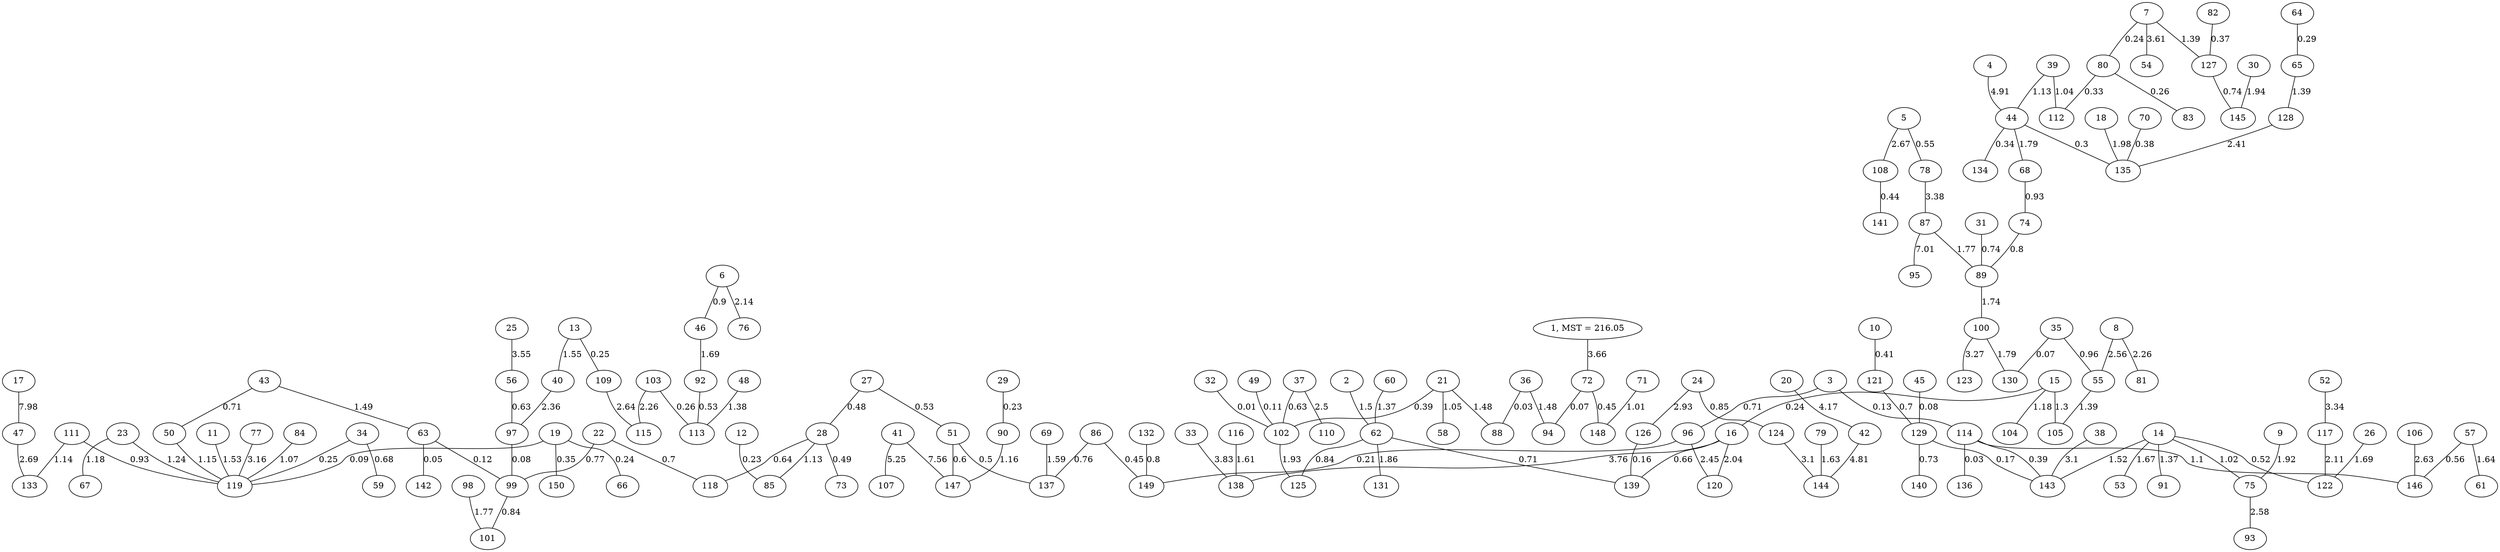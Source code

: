 graph KruskalI_Geografico{
17--47 [label=7.98]
41--147 [label=7.56]
87--95 [label=7.01]
41--107 [label=5.25]
4--44 [label=4.91]
42--144 [label=4.81]
20--42 [label=4.17]
33--138 [label=3.83]
16--138 [label=3.76]
1--72 [label=3.66]
7--54 [label=3.61]
25--56 [label=3.55]
78--87 [label=3.38]
52--117 [label=3.34]
100--123 [label=3.27]
77--119 [label=3.16]
124--144 [label=3.1]
38--143 [label=3.1]
24--126 [label=2.93]
47--133 [label=2.69]
5--108 [label=2.67]
109--115 [label=2.64]
106--146 [label=2.63]
75--93 [label=2.58]
8--55 [label=2.56]
37--110 [label=2.5]
96--120 [label=2.45]
128--135 [label=2.41]
40--97 [label=2.36]
103--115 [label=2.26]
8--81 [label=2.26]
6--76 [label=2.14]
117--122 [label=2.11]
16--120 [label=2.04]
18--135 [label=1.98]
30--145 [label=1.94]
102--125 [label=1.93]
9--75 [label=1.92]
62--131 [label=1.86]
100--130 [label=1.79]
44--68 [label=1.79]
98--101 [label=1.77]
87--89 [label=1.77]
89--100 [label=1.74]
46--92 [label=1.69]
26--122 [label=1.69]
14--53 [label=1.67]
57--61 [label=1.64]
79--144 [label=1.63]
116--138 [label=1.61]
69--137 [label=1.59]
13--40 [label=1.55]
11--119 [label=1.53]
14--143 [label=1.52]
2--62 [label=1.5]
43--63 [label=1.49]
36--94 [label=1.48]
21--88 [label=1.48]
65--128 [label=1.39]
55--105 [label=1.39]
7--127 [label=1.39]
48--113 [label=1.38]
60--62 [label=1.37]
14--91 [label=1.37]
15--105 [label=1.3]
23--119 [label=1.24]
23--67 [label=1.18]
15--104 [label=1.18]
90--147 [label=1.16]
50--119 [label=1.15]
111--133 [label=1.14]
39--44 [label=1.13]
28--85 [label=1.13]
114--146 [label=1.1]
84--119 [label=1.07]
21--58 [label=1.05]
39--112 [label=1.04]
14--75 [label=1.02]
71--148 [label=1.01]
35--55 [label=0.96]
111--119 [label=0.93]
68--74 [label=0.93]
6--46 [label=0.9]
24--124 [label=0.85]
99--101 [label=0.84]
62--125 [label=0.84]
132--149 [label=0.8]
74--89 [label=0.8]
22--99 [label=0.77]
86--137 [label=0.76]
127--145 [label=0.74]
31--89 [label=0.74]
129--140 [label=0.73]
62--139 [label=0.71]
43--50 [label=0.71]
3--96 [label=0.71]
121--129 [label=0.7]
22--118 [label=0.7]
34--59 [label=0.68]
16--139 [label=0.66]
28--118 [label=0.64]
56--97 [label=0.63]
37--102 [label=0.63]
51--147 [label=0.6]
57--146 [label=0.56]
5--78 [label=0.55]
92--113 [label=0.53]
27--51 [label=0.53]
14--122 [label=0.52]
51--137 [label=0.5]
28--73 [label=0.49]
27--28 [label=0.48]
86--149 [label=0.45]
72--148 [label=0.45]
108--141 [label=0.44]
10--121 [label=0.41]
114--143 [label=0.39]
21--102 [label=0.39]
70--135 [label=0.38]
82--127 [label=0.37]
19--150 [label=0.35]
44--134 [label=0.34]
80--112 [label=0.33]
44--135 [label=0.3]
64--65 [label=0.29]
103--113 [label=0.26]
80--83 [label=0.26]
34--119 [label=0.25]
13--109 [label=0.25]
19--66 [label=0.24]
15--16 [label=0.24]
7--80 [label=0.24]
29--90 [label=0.23]
12--85 [label=0.23]
96--149 [label=0.21]
129--143 [label=0.17]
126--139 [label=0.16]
3--114 [label=0.13]
63--99 [label=0.12]
49--102 [label=0.11]
19--119 [label=0.09]
97--99 [label=0.08]
45--129 [label=0.08]
72--94 [label=0.07]
35--130 [label=0.07]
63--142 [label=0.05]
114--136 [label=0.03]
36--88 [label=0.03]
32--102 [label=0.01]
1 [label="1, MST = 216.05"]
}
